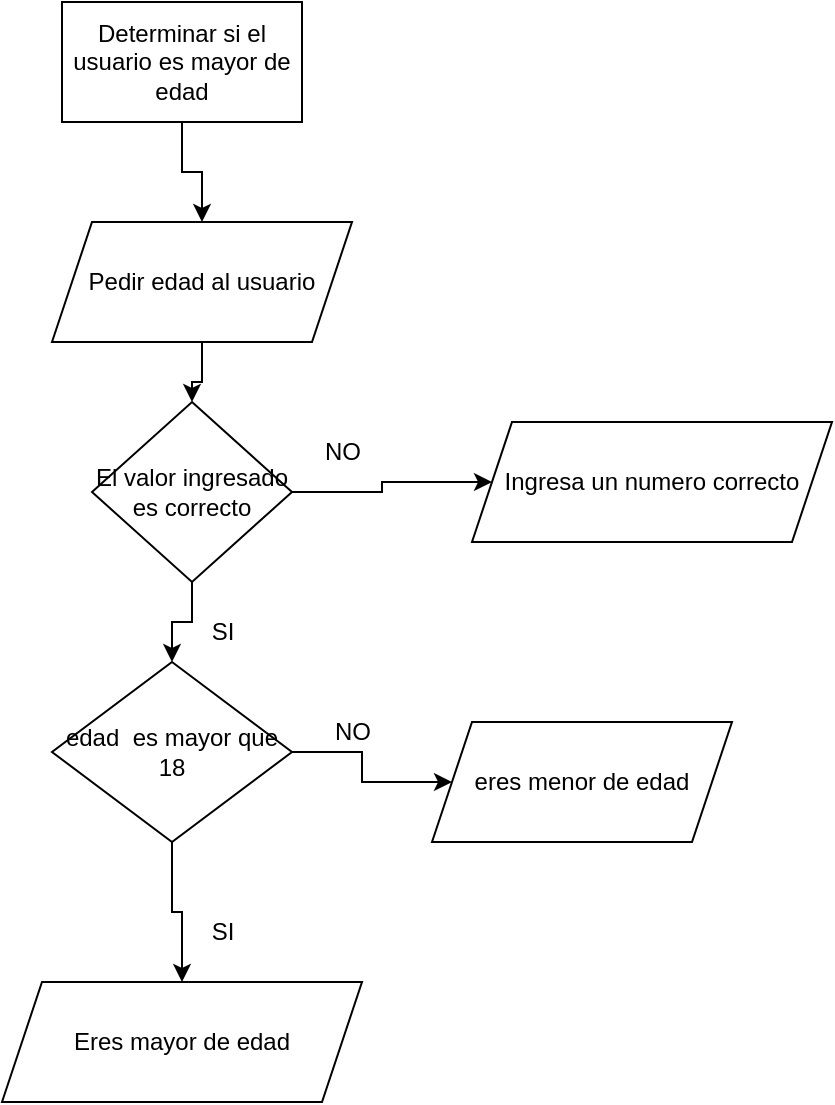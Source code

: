 <mxfile version="26.2.14">
  <diagram name="Página-1" id="Xe1E3QS9tsMXV227uo1h">
    <mxGraphModel dx="1360" dy="795" grid="1" gridSize="10" guides="1" tooltips="1" connect="1" arrows="1" fold="1" page="1" pageScale="1" pageWidth="827" pageHeight="1169" math="0" shadow="0">
      <root>
        <mxCell id="0" />
        <mxCell id="1" parent="0" />
        <mxCell id="yfKHcnz_L4MGpfqQ30CX-8" value="" style="edgeStyle=orthogonalEdgeStyle;rounded=0;orthogonalLoop=1;jettySize=auto;html=1;" edge="1" parent="1" source="yfKHcnz_L4MGpfqQ30CX-1" target="yfKHcnz_L4MGpfqQ30CX-2">
          <mxGeometry relative="1" as="geometry" />
        </mxCell>
        <mxCell id="yfKHcnz_L4MGpfqQ30CX-1" value="Determinar si el usuario es mayor de edad" style="rounded=0;whiteSpace=wrap;html=1;" vertex="1" parent="1">
          <mxGeometry x="325" y="50" width="120" height="60" as="geometry" />
        </mxCell>
        <mxCell id="yfKHcnz_L4MGpfqQ30CX-9" value="" style="edgeStyle=orthogonalEdgeStyle;rounded=0;orthogonalLoop=1;jettySize=auto;html=1;" edge="1" parent="1" source="yfKHcnz_L4MGpfqQ30CX-2" target="yfKHcnz_L4MGpfqQ30CX-3">
          <mxGeometry relative="1" as="geometry" />
        </mxCell>
        <mxCell id="yfKHcnz_L4MGpfqQ30CX-2" value="Pedir edad al usuario" style="shape=parallelogram;perimeter=parallelogramPerimeter;whiteSpace=wrap;html=1;fixedSize=1;" vertex="1" parent="1">
          <mxGeometry x="320" y="160" width="150" height="60" as="geometry" />
        </mxCell>
        <mxCell id="yfKHcnz_L4MGpfqQ30CX-10" value="" style="edgeStyle=orthogonalEdgeStyle;rounded=0;orthogonalLoop=1;jettySize=auto;html=1;" edge="1" parent="1" source="yfKHcnz_L4MGpfqQ30CX-3" target="yfKHcnz_L4MGpfqQ30CX-5">
          <mxGeometry relative="1" as="geometry" />
        </mxCell>
        <mxCell id="yfKHcnz_L4MGpfqQ30CX-11" value="" style="edgeStyle=orthogonalEdgeStyle;rounded=0;orthogonalLoop=1;jettySize=auto;html=1;" edge="1" parent="1" source="yfKHcnz_L4MGpfqQ30CX-3" target="yfKHcnz_L4MGpfqQ30CX-4">
          <mxGeometry relative="1" as="geometry" />
        </mxCell>
        <mxCell id="yfKHcnz_L4MGpfqQ30CX-3" value="El valor ingresado es correcto" style="rhombus;whiteSpace=wrap;html=1;" vertex="1" parent="1">
          <mxGeometry x="340" y="250" width="100" height="90" as="geometry" />
        </mxCell>
        <mxCell id="yfKHcnz_L4MGpfqQ30CX-12" value="" style="edgeStyle=orthogonalEdgeStyle;rounded=0;orthogonalLoop=1;jettySize=auto;html=1;" edge="1" parent="1" source="yfKHcnz_L4MGpfqQ30CX-4" target="yfKHcnz_L4MGpfqQ30CX-6">
          <mxGeometry relative="1" as="geometry" />
        </mxCell>
        <mxCell id="yfKHcnz_L4MGpfqQ30CX-13" value="" style="edgeStyle=orthogonalEdgeStyle;rounded=0;orthogonalLoop=1;jettySize=auto;html=1;" edge="1" parent="1" source="yfKHcnz_L4MGpfqQ30CX-4" target="yfKHcnz_L4MGpfqQ30CX-7">
          <mxGeometry relative="1" as="geometry" />
        </mxCell>
        <mxCell id="yfKHcnz_L4MGpfqQ30CX-4" value="edad&amp;nbsp; es mayor que 18" style="rhombus;whiteSpace=wrap;html=1;" vertex="1" parent="1">
          <mxGeometry x="320" y="380" width="120" height="90" as="geometry" />
        </mxCell>
        <mxCell id="yfKHcnz_L4MGpfqQ30CX-5" value="Ingresa un numero correcto" style="shape=parallelogram;perimeter=parallelogramPerimeter;whiteSpace=wrap;html=1;fixedSize=1;" vertex="1" parent="1">
          <mxGeometry x="530" y="260" width="180" height="60" as="geometry" />
        </mxCell>
        <mxCell id="yfKHcnz_L4MGpfqQ30CX-6" value="eres menor de edad" style="shape=parallelogram;perimeter=parallelogramPerimeter;whiteSpace=wrap;html=1;fixedSize=1;" vertex="1" parent="1">
          <mxGeometry x="510" y="410" width="150" height="60" as="geometry" />
        </mxCell>
        <mxCell id="yfKHcnz_L4MGpfqQ30CX-7" value="Eres mayor de edad" style="shape=parallelogram;perimeter=parallelogramPerimeter;whiteSpace=wrap;html=1;fixedSize=1;" vertex="1" parent="1">
          <mxGeometry x="295" y="540" width="180" height="60" as="geometry" />
        </mxCell>
        <mxCell id="yfKHcnz_L4MGpfqQ30CX-14" value="NO" style="text;html=1;align=center;verticalAlign=middle;resizable=0;points=[];autosize=1;strokeColor=none;fillColor=none;" vertex="1" parent="1">
          <mxGeometry x="450" y="400" width="40" height="30" as="geometry" />
        </mxCell>
        <mxCell id="yfKHcnz_L4MGpfqQ30CX-15" value="NO" style="text;html=1;align=center;verticalAlign=middle;resizable=0;points=[];autosize=1;strokeColor=none;fillColor=none;" vertex="1" parent="1">
          <mxGeometry x="445" y="260" width="40" height="30" as="geometry" />
        </mxCell>
        <mxCell id="yfKHcnz_L4MGpfqQ30CX-16" value="SI" style="text;html=1;align=center;verticalAlign=middle;resizable=0;points=[];autosize=1;strokeColor=none;fillColor=none;" vertex="1" parent="1">
          <mxGeometry x="390" y="350" width="30" height="30" as="geometry" />
        </mxCell>
        <mxCell id="yfKHcnz_L4MGpfqQ30CX-17" value="SI" style="text;html=1;align=center;verticalAlign=middle;resizable=0;points=[];autosize=1;strokeColor=none;fillColor=none;" vertex="1" parent="1">
          <mxGeometry x="390" y="500" width="30" height="30" as="geometry" />
        </mxCell>
      </root>
    </mxGraphModel>
  </diagram>
</mxfile>
